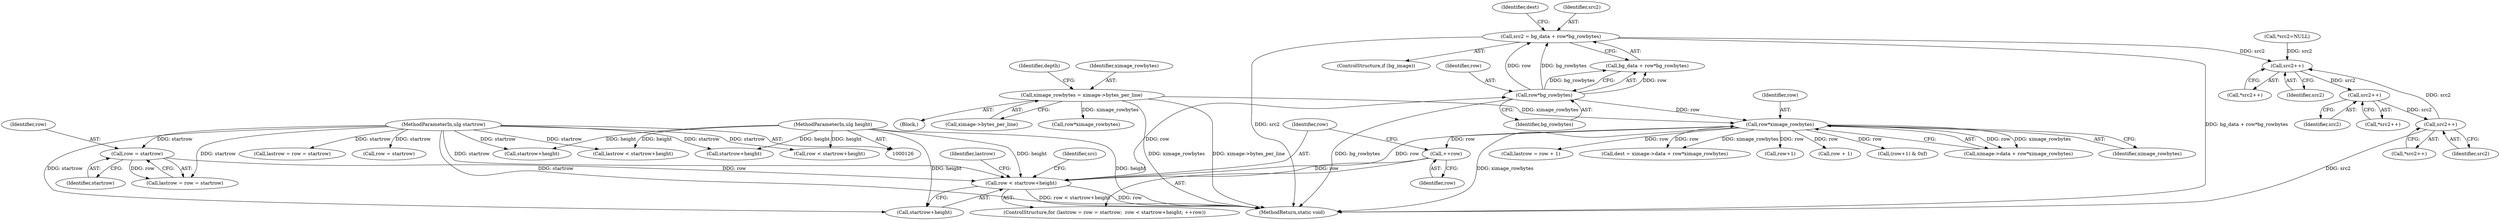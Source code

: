 digraph "0_Android_9d4853418ab2f754c2b63e091c29c5529b8b86ca_9@integer" {
"1000617" [label="(Call,src2 = bg_data + row*bg_rowbytes)"];
"1000621" [label="(Call,row*bg_rowbytes)"];
"1000600" [label="(Call,row < startrow+height)"];
"1000597" [label="(Call,row = startrow)"];
"1000128" [label="(MethodParameterIn,ulg startrow)"];
"1000605" [label="(Call,++row)"];
"1000630" [label="(Call,row*ximage_rowbytes)"];
"1000168" [label="(Call,ximage_rowbytes = ximage->bytes_per_line)"];
"1000130" [label="(MethodParameterIn,ulg height)"];
"1000761" [label="(Call,src2++)"];
"1000766" [label="(Call,src2++)"];
"1000771" [label="(Call,src2++)"];
"1000623" [label="(Identifier,bg_rowbytes)"];
"1000621" [label="(Call,row*bg_rowbytes)"];
"1000615" [label="(ControlStructure,if (bg_image))"];
"1000761" [label="(Call,src2++)"];
"1000600" [label="(Call,row < startrow+height)"];
"1000598" [label="(Identifier,row)"];
"1000632" [label="(Identifier,ximage_rowbytes)"];
"1000131" [label="(Block,)"];
"1000931" [label="(Call,lastrow = row + 1)"];
"1000625" [label="(Identifier,dest)"];
"1000602" [label="(Call,startrow+height)"];
"1000617" [label="(Call,src2 = bg_data + row*bg_rowbytes)"];
"1000197" [label="(Call,row < startrow+height)"];
"1000594" [label="(ControlStructure,for (lastrow = row = startrow;  row < startrow+height; ++row))"];
"1000601" [label="(Identifier,row)"];
"1000619" [label="(Call,bg_data + row*bg_rowbytes)"];
"1000597" [label="(Call,row = startrow)"];
"1000169" [label="(Identifier,ximage_rowbytes)"];
"1000770" [label="(Call,*src2++)"];
"1000199" [label="(Call,startrow+height)"];
"1000622" [label="(Identifier,row)"];
"1000939" [label="(Call,lastrow < startrow+height)"];
"1000941" [label="(Call,startrow+height)"];
"1000631" [label="(Identifier,row)"];
"1000130" [label="(MethodParameterIn,ulg height)"];
"1000606" [label="(Identifier,row)"];
"1000176" [label="(Identifier,depth)"];
"1000772" [label="(Identifier,src2)"];
"1000766" [label="(Call,src2++)"];
"1000974" [label="(MethodReturn,static void)"];
"1000771" [label="(Call,src2++)"];
"1000624" [label="(Call,dest = ximage->data + row*ximage_rowbytes)"];
"1000599" [label="(Identifier,startrow)"];
"1000170" [label="(Call,ximage->bytes_per_line)"];
"1000618" [label="(Identifier,src2)"];
"1000152" [label="(Call,*src2=NULL)"];
"1000595" [label="(Call,lastrow = row = startrow)"];
"1000940" [label="(Identifier,lastrow)"];
"1000767" [label="(Identifier,src2)"];
"1000760" [label="(Call,*src2++)"];
"1000605" [label="(Call,++row)"];
"1000609" [label="(Identifier,src)"];
"1000192" [label="(Call,lastrow = row = startrow)"];
"1000906" [label="(Call,row+1)"];
"1000168" [label="(Call,ximage_rowbytes = ximage->bytes_per_line)"];
"1000765" [label="(Call,*src2++)"];
"1000933" [label="(Call,row + 1)"];
"1000762" [label="(Identifier,src2)"];
"1000905" [label="(Call,(row+1) & 0xf)"];
"1000194" [label="(Call,row = startrow)"];
"1000630" [label="(Call,row*ximage_rowbytes)"];
"1000231" [label="(Call,row*ximage_rowbytes)"];
"1000128" [label="(MethodParameterIn,ulg startrow)"];
"1000626" [label="(Call,ximage->data + row*ximage_rowbytes)"];
"1000617" -> "1000615"  [label="AST: "];
"1000617" -> "1000619"  [label="CFG: "];
"1000618" -> "1000617"  [label="AST: "];
"1000619" -> "1000617"  [label="AST: "];
"1000625" -> "1000617"  [label="CFG: "];
"1000617" -> "1000974"  [label="DDG: src2"];
"1000617" -> "1000974"  [label="DDG: bg_data + row*bg_rowbytes"];
"1000621" -> "1000617"  [label="DDG: row"];
"1000621" -> "1000617"  [label="DDG: bg_rowbytes"];
"1000617" -> "1000761"  [label="DDG: src2"];
"1000621" -> "1000619"  [label="AST: "];
"1000621" -> "1000623"  [label="CFG: "];
"1000622" -> "1000621"  [label="AST: "];
"1000623" -> "1000621"  [label="AST: "];
"1000619" -> "1000621"  [label="CFG: "];
"1000621" -> "1000974"  [label="DDG: bg_rowbytes"];
"1000621" -> "1000619"  [label="DDG: row"];
"1000621" -> "1000619"  [label="DDG: bg_rowbytes"];
"1000600" -> "1000621"  [label="DDG: row"];
"1000621" -> "1000630"  [label="DDG: row"];
"1000600" -> "1000594"  [label="AST: "];
"1000600" -> "1000602"  [label="CFG: "];
"1000601" -> "1000600"  [label="AST: "];
"1000602" -> "1000600"  [label="AST: "];
"1000609" -> "1000600"  [label="CFG: "];
"1000940" -> "1000600"  [label="CFG: "];
"1000600" -> "1000974"  [label="DDG: row < startrow+height"];
"1000600" -> "1000974"  [label="DDG: row"];
"1000597" -> "1000600"  [label="DDG: row"];
"1000605" -> "1000600"  [label="DDG: row"];
"1000128" -> "1000600"  [label="DDG: startrow"];
"1000130" -> "1000600"  [label="DDG: height"];
"1000600" -> "1000630"  [label="DDG: row"];
"1000597" -> "1000595"  [label="AST: "];
"1000597" -> "1000599"  [label="CFG: "];
"1000598" -> "1000597"  [label="AST: "];
"1000599" -> "1000597"  [label="AST: "];
"1000595" -> "1000597"  [label="CFG: "];
"1000597" -> "1000595"  [label="DDG: row"];
"1000128" -> "1000597"  [label="DDG: startrow"];
"1000128" -> "1000126"  [label="AST: "];
"1000128" -> "1000974"  [label="DDG: startrow"];
"1000128" -> "1000192"  [label="DDG: startrow"];
"1000128" -> "1000194"  [label="DDG: startrow"];
"1000128" -> "1000197"  [label="DDG: startrow"];
"1000128" -> "1000199"  [label="DDG: startrow"];
"1000128" -> "1000595"  [label="DDG: startrow"];
"1000128" -> "1000602"  [label="DDG: startrow"];
"1000128" -> "1000939"  [label="DDG: startrow"];
"1000128" -> "1000941"  [label="DDG: startrow"];
"1000605" -> "1000594"  [label="AST: "];
"1000605" -> "1000606"  [label="CFG: "];
"1000606" -> "1000605"  [label="AST: "];
"1000601" -> "1000605"  [label="CFG: "];
"1000630" -> "1000605"  [label="DDG: row"];
"1000630" -> "1000626"  [label="AST: "];
"1000630" -> "1000632"  [label="CFG: "];
"1000631" -> "1000630"  [label="AST: "];
"1000632" -> "1000630"  [label="AST: "];
"1000626" -> "1000630"  [label="CFG: "];
"1000630" -> "1000974"  [label="DDG: ximage_rowbytes"];
"1000630" -> "1000624"  [label="DDG: row"];
"1000630" -> "1000624"  [label="DDG: ximage_rowbytes"];
"1000630" -> "1000626"  [label="DDG: row"];
"1000630" -> "1000626"  [label="DDG: ximage_rowbytes"];
"1000168" -> "1000630"  [label="DDG: ximage_rowbytes"];
"1000630" -> "1000905"  [label="DDG: row"];
"1000630" -> "1000906"  [label="DDG: row"];
"1000630" -> "1000931"  [label="DDG: row"];
"1000630" -> "1000933"  [label="DDG: row"];
"1000168" -> "1000131"  [label="AST: "];
"1000168" -> "1000170"  [label="CFG: "];
"1000169" -> "1000168"  [label="AST: "];
"1000170" -> "1000168"  [label="AST: "];
"1000176" -> "1000168"  [label="CFG: "];
"1000168" -> "1000974"  [label="DDG: ximage_rowbytes"];
"1000168" -> "1000974"  [label="DDG: ximage->bytes_per_line"];
"1000168" -> "1000231"  [label="DDG: ximage_rowbytes"];
"1000130" -> "1000126"  [label="AST: "];
"1000130" -> "1000974"  [label="DDG: height"];
"1000130" -> "1000197"  [label="DDG: height"];
"1000130" -> "1000199"  [label="DDG: height"];
"1000130" -> "1000602"  [label="DDG: height"];
"1000130" -> "1000939"  [label="DDG: height"];
"1000130" -> "1000941"  [label="DDG: height"];
"1000761" -> "1000760"  [label="AST: "];
"1000761" -> "1000762"  [label="CFG: "];
"1000762" -> "1000761"  [label="AST: "];
"1000760" -> "1000761"  [label="CFG: "];
"1000152" -> "1000761"  [label="DDG: src2"];
"1000771" -> "1000761"  [label="DDG: src2"];
"1000761" -> "1000766"  [label="DDG: src2"];
"1000766" -> "1000765"  [label="AST: "];
"1000766" -> "1000767"  [label="CFG: "];
"1000767" -> "1000766"  [label="AST: "];
"1000765" -> "1000766"  [label="CFG: "];
"1000766" -> "1000771"  [label="DDG: src2"];
"1000771" -> "1000770"  [label="AST: "];
"1000771" -> "1000772"  [label="CFG: "];
"1000772" -> "1000771"  [label="AST: "];
"1000770" -> "1000771"  [label="CFG: "];
"1000771" -> "1000974"  [label="DDG: src2"];
}
